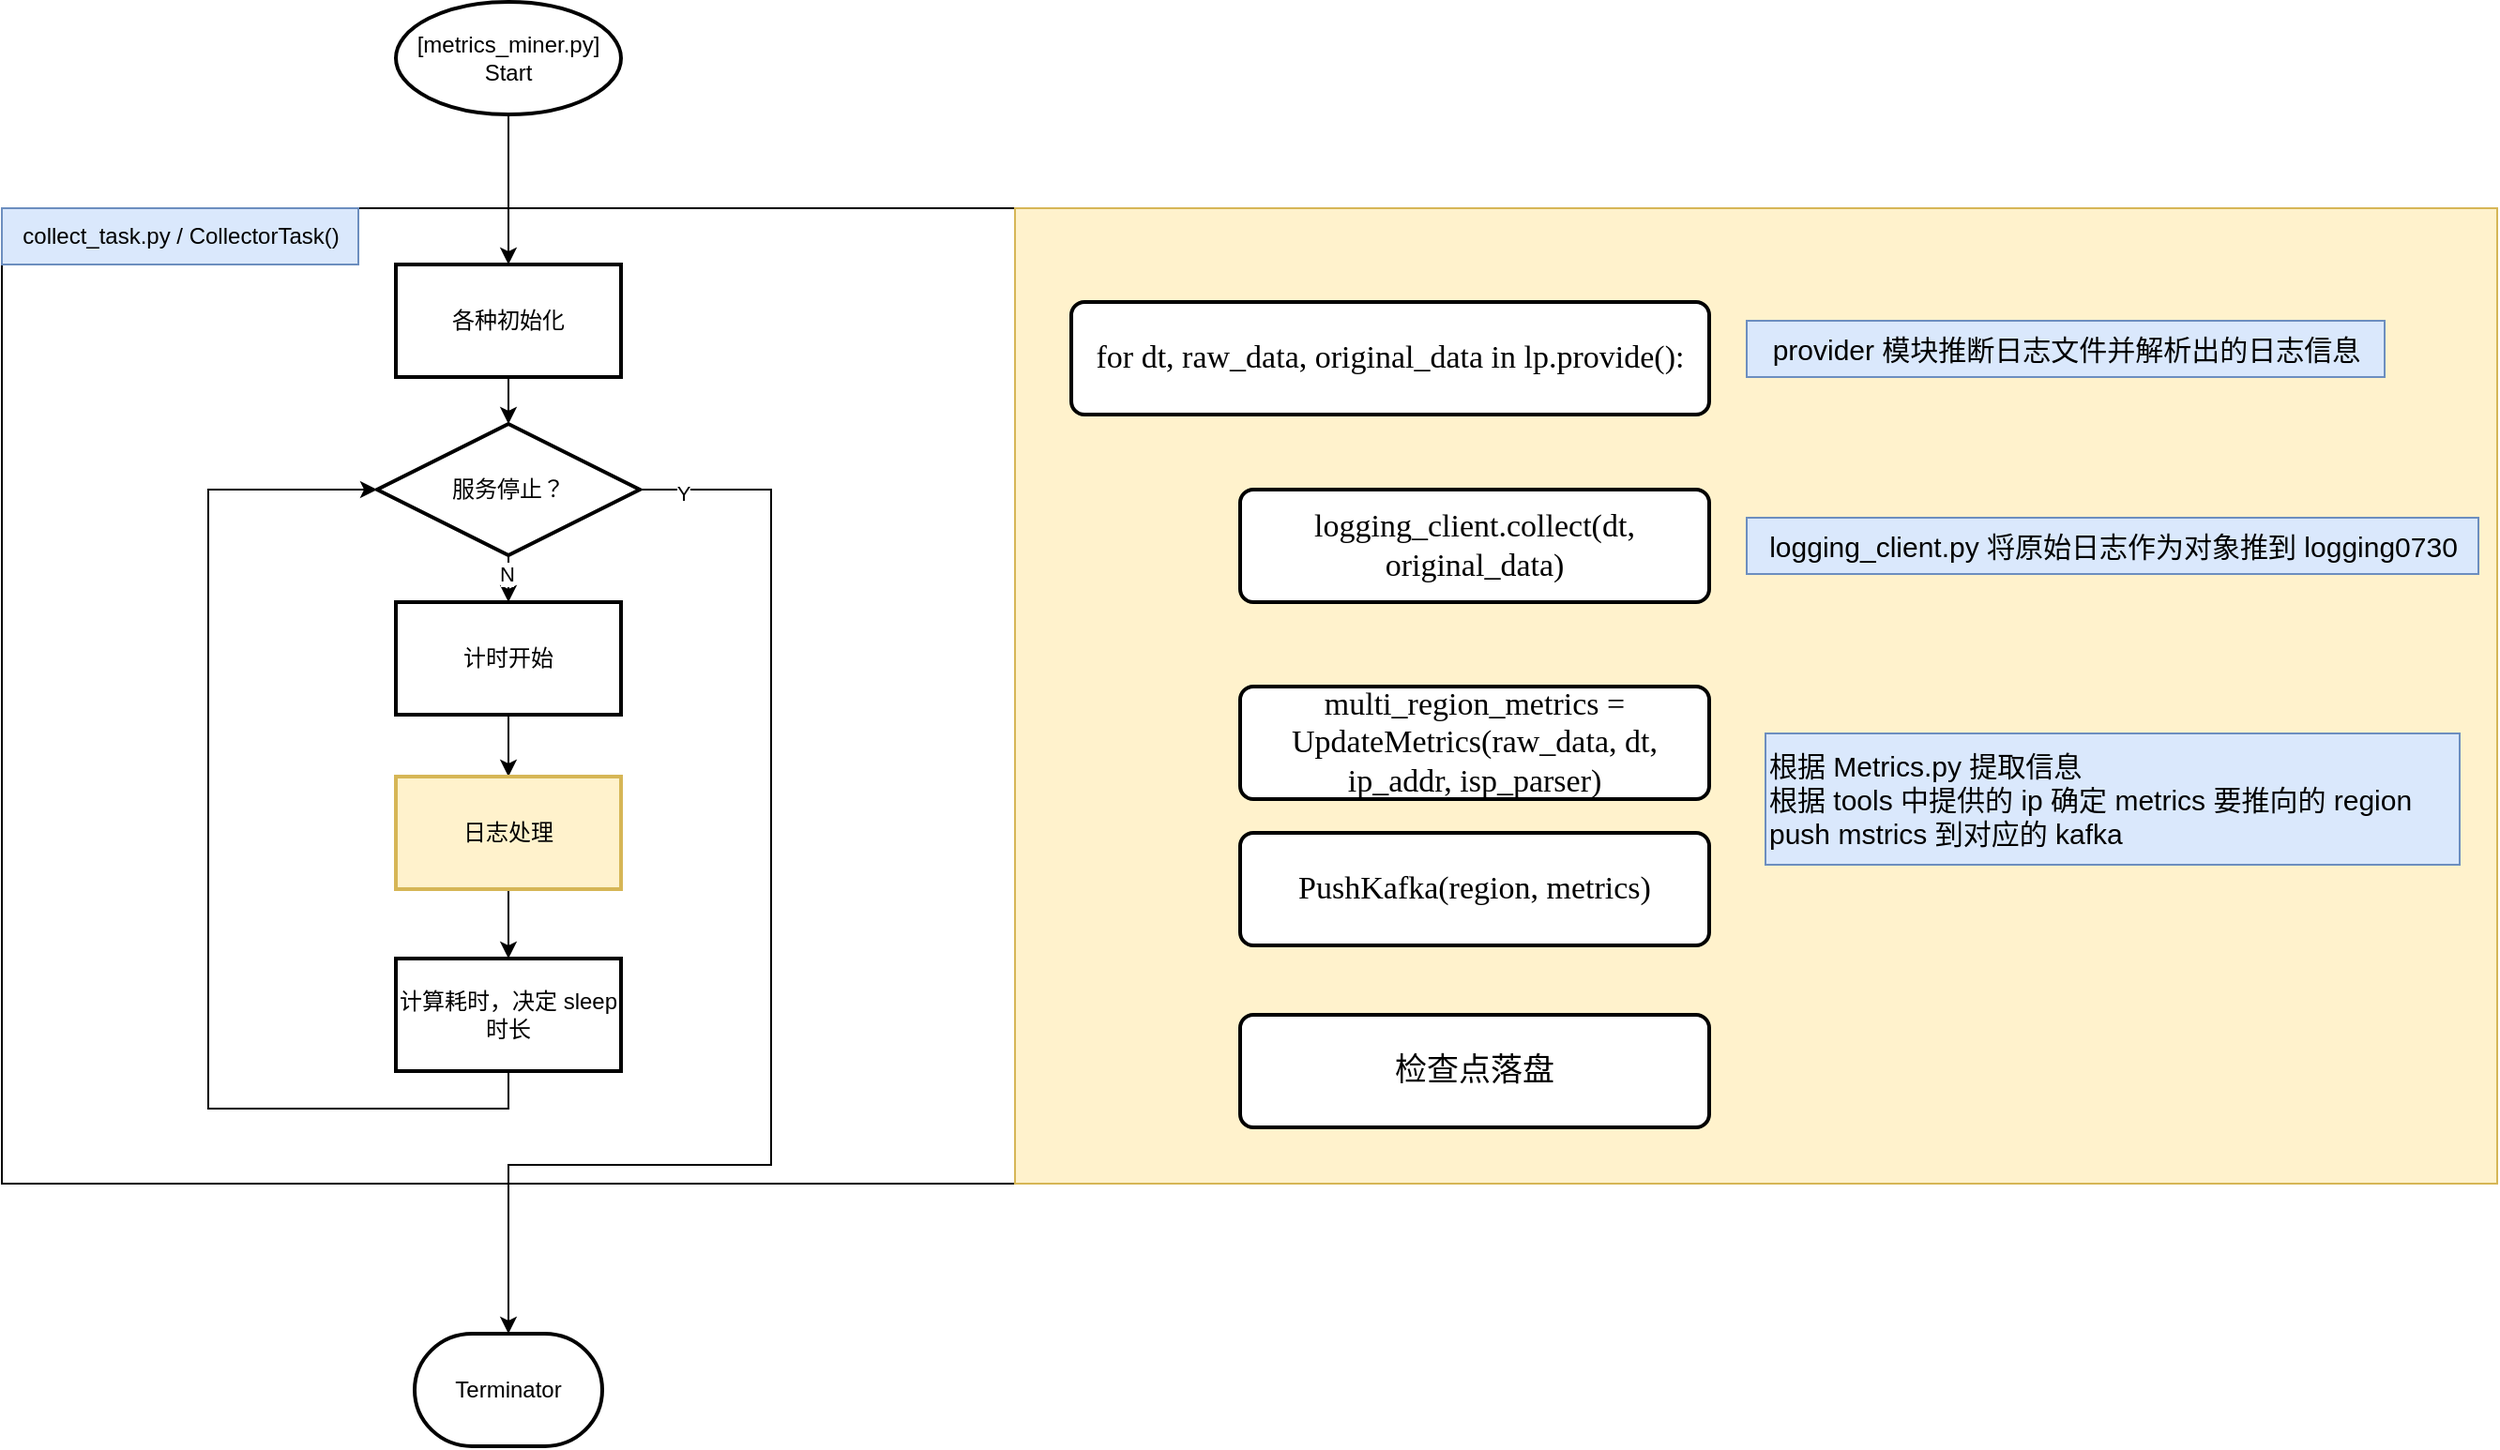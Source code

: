 <mxfile version="24.4.0" type="github">
  <diagram name="第 1 页" id="l-w68P2zNcyt1_DybOj-">
    <mxGraphModel dx="1687" dy="965" grid="1" gridSize="10" guides="1" tooltips="1" connect="1" arrows="1" fold="1" page="1" pageScale="1" pageWidth="827" pageHeight="1169" math="0" shadow="0">
      <root>
        <mxCell id="0" />
        <mxCell id="1" parent="0" />
        <mxCell id="GjC0CSgSiMRXApx6FgLQ-34" value="" style="group" vertex="1" connectable="0" parent="1">
          <mxGeometry x="150" y="50" width="1330" height="770" as="geometry" />
        </mxCell>
        <mxCell id="GjC0CSgSiMRXApx6FgLQ-7" value="" style="rounded=0;whiteSpace=wrap;html=1;" vertex="1" parent="GjC0CSgSiMRXApx6FgLQ-34">
          <mxGeometry y="110" width="540" height="520" as="geometry" />
        </mxCell>
        <mxCell id="GjC0CSgSiMRXApx6FgLQ-3" value="" style="edgeStyle=orthogonalEdgeStyle;rounded=0;orthogonalLoop=1;jettySize=auto;html=1;" edge="1" parent="GjC0CSgSiMRXApx6FgLQ-34" source="GjC0CSgSiMRXApx6FgLQ-1" target="GjC0CSgSiMRXApx6FgLQ-2">
          <mxGeometry relative="1" as="geometry" />
        </mxCell>
        <mxCell id="GjC0CSgSiMRXApx6FgLQ-1" value="[metrics_miner.py]&lt;div&gt;Start&lt;/div&gt;" style="strokeWidth=2;html=1;shape=mxgraph.flowchart.start_1;whiteSpace=wrap;" vertex="1" parent="GjC0CSgSiMRXApx6FgLQ-34">
          <mxGeometry x="210" width="120" height="60" as="geometry" />
        </mxCell>
        <mxCell id="GjC0CSgSiMRXApx6FgLQ-16" value="" style="edgeStyle=orthogonalEdgeStyle;rounded=0;orthogonalLoop=1;jettySize=auto;html=1;" edge="1" parent="GjC0CSgSiMRXApx6FgLQ-34" source="GjC0CSgSiMRXApx6FgLQ-2" target="GjC0CSgSiMRXApx6FgLQ-15">
          <mxGeometry relative="1" as="geometry" />
        </mxCell>
        <mxCell id="GjC0CSgSiMRXApx6FgLQ-2" value="各种初始化" style="whiteSpace=wrap;html=1;strokeWidth=2;" vertex="1" parent="GjC0CSgSiMRXApx6FgLQ-34">
          <mxGeometry x="210" y="140" width="120" height="60" as="geometry" />
        </mxCell>
        <mxCell id="GjC0CSgSiMRXApx6FgLQ-5" value="collect_task.py / CollectorTask()" style="text;html=1;align=center;verticalAlign=middle;resizable=0;points=[];autosize=1;strokeColor=#6c8ebf;fillColor=#dae8fc;" vertex="1" parent="GjC0CSgSiMRXApx6FgLQ-34">
          <mxGeometry y="110" width="190" height="30" as="geometry" />
        </mxCell>
        <mxCell id="GjC0CSgSiMRXApx6FgLQ-11" value="" style="edgeStyle=orthogonalEdgeStyle;rounded=0;orthogonalLoop=1;jettySize=auto;html=1;" edge="1" parent="GjC0CSgSiMRXApx6FgLQ-34" source="GjC0CSgSiMRXApx6FgLQ-8" target="GjC0CSgSiMRXApx6FgLQ-10">
          <mxGeometry relative="1" as="geometry" />
        </mxCell>
        <mxCell id="GjC0CSgSiMRXApx6FgLQ-8" value="计时开始" style="whiteSpace=wrap;html=1;strokeWidth=2;" vertex="1" parent="GjC0CSgSiMRXApx6FgLQ-34">
          <mxGeometry x="210" y="320" width="120" height="60" as="geometry" />
        </mxCell>
        <mxCell id="GjC0CSgSiMRXApx6FgLQ-13" value="" style="edgeStyle=orthogonalEdgeStyle;rounded=0;orthogonalLoop=1;jettySize=auto;html=1;" edge="1" parent="GjC0CSgSiMRXApx6FgLQ-34" source="GjC0CSgSiMRXApx6FgLQ-10" target="GjC0CSgSiMRXApx6FgLQ-12">
          <mxGeometry relative="1" as="geometry" />
        </mxCell>
        <mxCell id="GjC0CSgSiMRXApx6FgLQ-10" value="日志处理" style="whiteSpace=wrap;html=1;strokeWidth=2;fillColor=#fff2cc;strokeColor=#d6b656;" vertex="1" parent="GjC0CSgSiMRXApx6FgLQ-34">
          <mxGeometry x="210" y="413" width="120" height="60" as="geometry" />
        </mxCell>
        <mxCell id="GjC0CSgSiMRXApx6FgLQ-14" style="edgeStyle=orthogonalEdgeStyle;rounded=0;orthogonalLoop=1;jettySize=auto;html=1;entryX=0;entryY=0.5;entryDx=0;entryDy=0;" edge="1" parent="GjC0CSgSiMRXApx6FgLQ-34" source="GjC0CSgSiMRXApx6FgLQ-12" target="GjC0CSgSiMRXApx6FgLQ-15">
          <mxGeometry relative="1" as="geometry">
            <Array as="points">
              <mxPoint x="270" y="590" />
              <mxPoint x="110" y="590" />
              <mxPoint x="110" y="260" />
            </Array>
          </mxGeometry>
        </mxCell>
        <mxCell id="GjC0CSgSiMRXApx6FgLQ-12" value="计算耗时，决定 sleep 时长" style="whiteSpace=wrap;html=1;strokeWidth=2;" vertex="1" parent="GjC0CSgSiMRXApx6FgLQ-34">
          <mxGeometry x="210" y="510" width="120" height="60" as="geometry" />
        </mxCell>
        <mxCell id="GjC0CSgSiMRXApx6FgLQ-17" value="" style="edgeStyle=orthogonalEdgeStyle;rounded=0;orthogonalLoop=1;jettySize=auto;html=1;" edge="1" parent="GjC0CSgSiMRXApx6FgLQ-34" source="GjC0CSgSiMRXApx6FgLQ-15" target="GjC0CSgSiMRXApx6FgLQ-8">
          <mxGeometry relative="1" as="geometry" />
        </mxCell>
        <mxCell id="GjC0CSgSiMRXApx6FgLQ-18" value="N" style="edgeLabel;html=1;align=center;verticalAlign=middle;resizable=0;points=[];" vertex="1" connectable="0" parent="GjC0CSgSiMRXApx6FgLQ-17">
          <mxGeometry x="0.455" y="-1" relative="1" as="geometry">
            <mxPoint as="offset" />
          </mxGeometry>
        </mxCell>
        <mxCell id="GjC0CSgSiMRXApx6FgLQ-20" value="" style="edgeStyle=orthogonalEdgeStyle;rounded=0;orthogonalLoop=1;jettySize=auto;html=1;exitX=1;exitY=0.5;exitDx=0;exitDy=0;entryX=0.5;entryY=0;entryDx=0;entryDy=0;entryPerimeter=0;" edge="1" parent="GjC0CSgSiMRXApx6FgLQ-34" source="GjC0CSgSiMRXApx6FgLQ-15" target="GjC0CSgSiMRXApx6FgLQ-22">
          <mxGeometry relative="1" as="geometry">
            <mxPoint x="304" y="730" as="targetPoint" />
            <Array as="points">
              <mxPoint x="410" y="260" />
              <mxPoint x="410" y="620" />
              <mxPoint x="270" y="620" />
            </Array>
          </mxGeometry>
        </mxCell>
        <mxCell id="GjC0CSgSiMRXApx6FgLQ-23" value="Y" style="edgeLabel;html=1;align=center;verticalAlign=middle;resizable=0;points=[];" vertex="1" connectable="0" parent="GjC0CSgSiMRXApx6FgLQ-20">
          <mxGeometry x="-0.93" y="-2" relative="1" as="geometry">
            <mxPoint as="offset" />
          </mxGeometry>
        </mxCell>
        <mxCell id="GjC0CSgSiMRXApx6FgLQ-15" value="服务停止？" style="rhombus;whiteSpace=wrap;html=1;strokeWidth=2;" vertex="1" parent="GjC0CSgSiMRXApx6FgLQ-34">
          <mxGeometry x="200" y="225" width="140" height="70" as="geometry" />
        </mxCell>
        <mxCell id="GjC0CSgSiMRXApx6FgLQ-22" value="Terminator" style="strokeWidth=2;html=1;shape=mxgraph.flowchart.terminator;whiteSpace=wrap;" vertex="1" parent="GjC0CSgSiMRXApx6FgLQ-34">
          <mxGeometry x="220" y="710" width="100" height="60" as="geometry" />
        </mxCell>
        <mxCell id="GjC0CSgSiMRXApx6FgLQ-25" value="" style="rounded=0;whiteSpace=wrap;html=1;fillColor=#fff2cc;strokeColor=#d6b656;" vertex="1" parent="GjC0CSgSiMRXApx6FgLQ-34">
          <mxGeometry x="540" y="110" width="790" height="520" as="geometry" />
        </mxCell>
        <mxCell id="GjC0CSgSiMRXApx6FgLQ-26" value="&lt;font style=&quot;font-size: 17px;&quot; face=&quot;Times New Roman&quot;&gt;for dt, raw_data, original_data in lp.provide():&lt;/font&gt;" style="rounded=1;whiteSpace=wrap;html=1;absoluteArcSize=1;arcSize=14;strokeWidth=2;" vertex="1" parent="GjC0CSgSiMRXApx6FgLQ-34">
          <mxGeometry x="570" y="160" width="340" height="60" as="geometry" />
        </mxCell>
        <mxCell id="GjC0CSgSiMRXApx6FgLQ-27" value="provider 模块推断日志文件并解析出的日志信息" style="text;html=1;align=center;verticalAlign=middle;resizable=0;points=[];autosize=1;strokeColor=#6c8ebf;fillColor=#dae8fc;fontSize=15;" vertex="1" parent="GjC0CSgSiMRXApx6FgLQ-34">
          <mxGeometry x="930" y="170" width="340" height="30" as="geometry" />
        </mxCell>
        <mxCell id="GjC0CSgSiMRXApx6FgLQ-28" value="&lt;font face=&quot;Times New Roman&quot;&gt;&lt;span style=&quot;font-size: 17px;&quot;&gt;logging_client.collect(dt, original_data)&lt;/span&gt;&lt;/font&gt;" style="rounded=1;whiteSpace=wrap;html=1;absoluteArcSize=1;arcSize=14;strokeWidth=2;" vertex="1" parent="GjC0CSgSiMRXApx6FgLQ-34">
          <mxGeometry x="660" y="260" width="250" height="60" as="geometry" />
        </mxCell>
        <mxCell id="GjC0CSgSiMRXApx6FgLQ-29" value="logging_client.py 将原始日志作为对象推到 logging0730" style="text;html=1;align=center;verticalAlign=middle;resizable=0;points=[];autosize=1;strokeColor=#6c8ebf;fillColor=#dae8fc;fontSize=15;" vertex="1" parent="GjC0CSgSiMRXApx6FgLQ-34">
          <mxGeometry x="930" y="275" width="390" height="30" as="geometry" />
        </mxCell>
        <mxCell id="GjC0CSgSiMRXApx6FgLQ-30" value="&lt;font face=&quot;Times New Roman&quot;&gt;&lt;span style=&quot;font-size: 17px;&quot;&gt;multi_region_metrics = UpdateMetrics(raw_data, dt, ip_addr, isp_parser)&lt;/span&gt;&lt;/font&gt;" style="rounded=1;whiteSpace=wrap;html=1;absoluteArcSize=1;arcSize=14;strokeWidth=2;" vertex="1" parent="GjC0CSgSiMRXApx6FgLQ-34">
          <mxGeometry x="660" y="365" width="250" height="60" as="geometry" />
        </mxCell>
        <mxCell id="GjC0CSgSiMRXApx6FgLQ-31" value="&lt;font face=&quot;Times New Roman&quot;&gt;&lt;span style=&quot;font-size: 17px;&quot;&gt;PushKafka(region, metrics)&lt;/span&gt;&lt;/font&gt;" style="rounded=1;whiteSpace=wrap;html=1;absoluteArcSize=1;arcSize=14;strokeWidth=2;" vertex="1" parent="GjC0CSgSiMRXApx6FgLQ-34">
          <mxGeometry x="660" y="443" width="250" height="60" as="geometry" />
        </mxCell>
        <mxCell id="GjC0CSgSiMRXApx6FgLQ-32" value="根据 Metrics.py 提取信息&lt;div&gt;根据 tools 中提供的 ip 确定 metrics 要推向的 region&lt;/div&gt;&lt;div&gt;push mstrics 到对应的 kafka&lt;/div&gt;" style="text;html=1;align=left;verticalAlign=middle;resizable=0;points=[];autosize=1;strokeColor=#6c8ebf;fillColor=#dae8fc;fontSize=15;" vertex="1" parent="GjC0CSgSiMRXApx6FgLQ-34">
          <mxGeometry x="940" y="390" width="370" height="70" as="geometry" />
        </mxCell>
        <mxCell id="GjC0CSgSiMRXApx6FgLQ-33" value="&lt;font face=&quot;Times New Roman&quot;&gt;&lt;span style=&quot;font-size: 17px;&quot;&gt;检查点落盘&lt;/span&gt;&lt;/font&gt;" style="rounded=1;whiteSpace=wrap;html=1;absoluteArcSize=1;arcSize=14;strokeWidth=2;" vertex="1" parent="GjC0CSgSiMRXApx6FgLQ-34">
          <mxGeometry x="660" y="540" width="250" height="60" as="geometry" />
        </mxCell>
      </root>
    </mxGraphModel>
  </diagram>
</mxfile>
